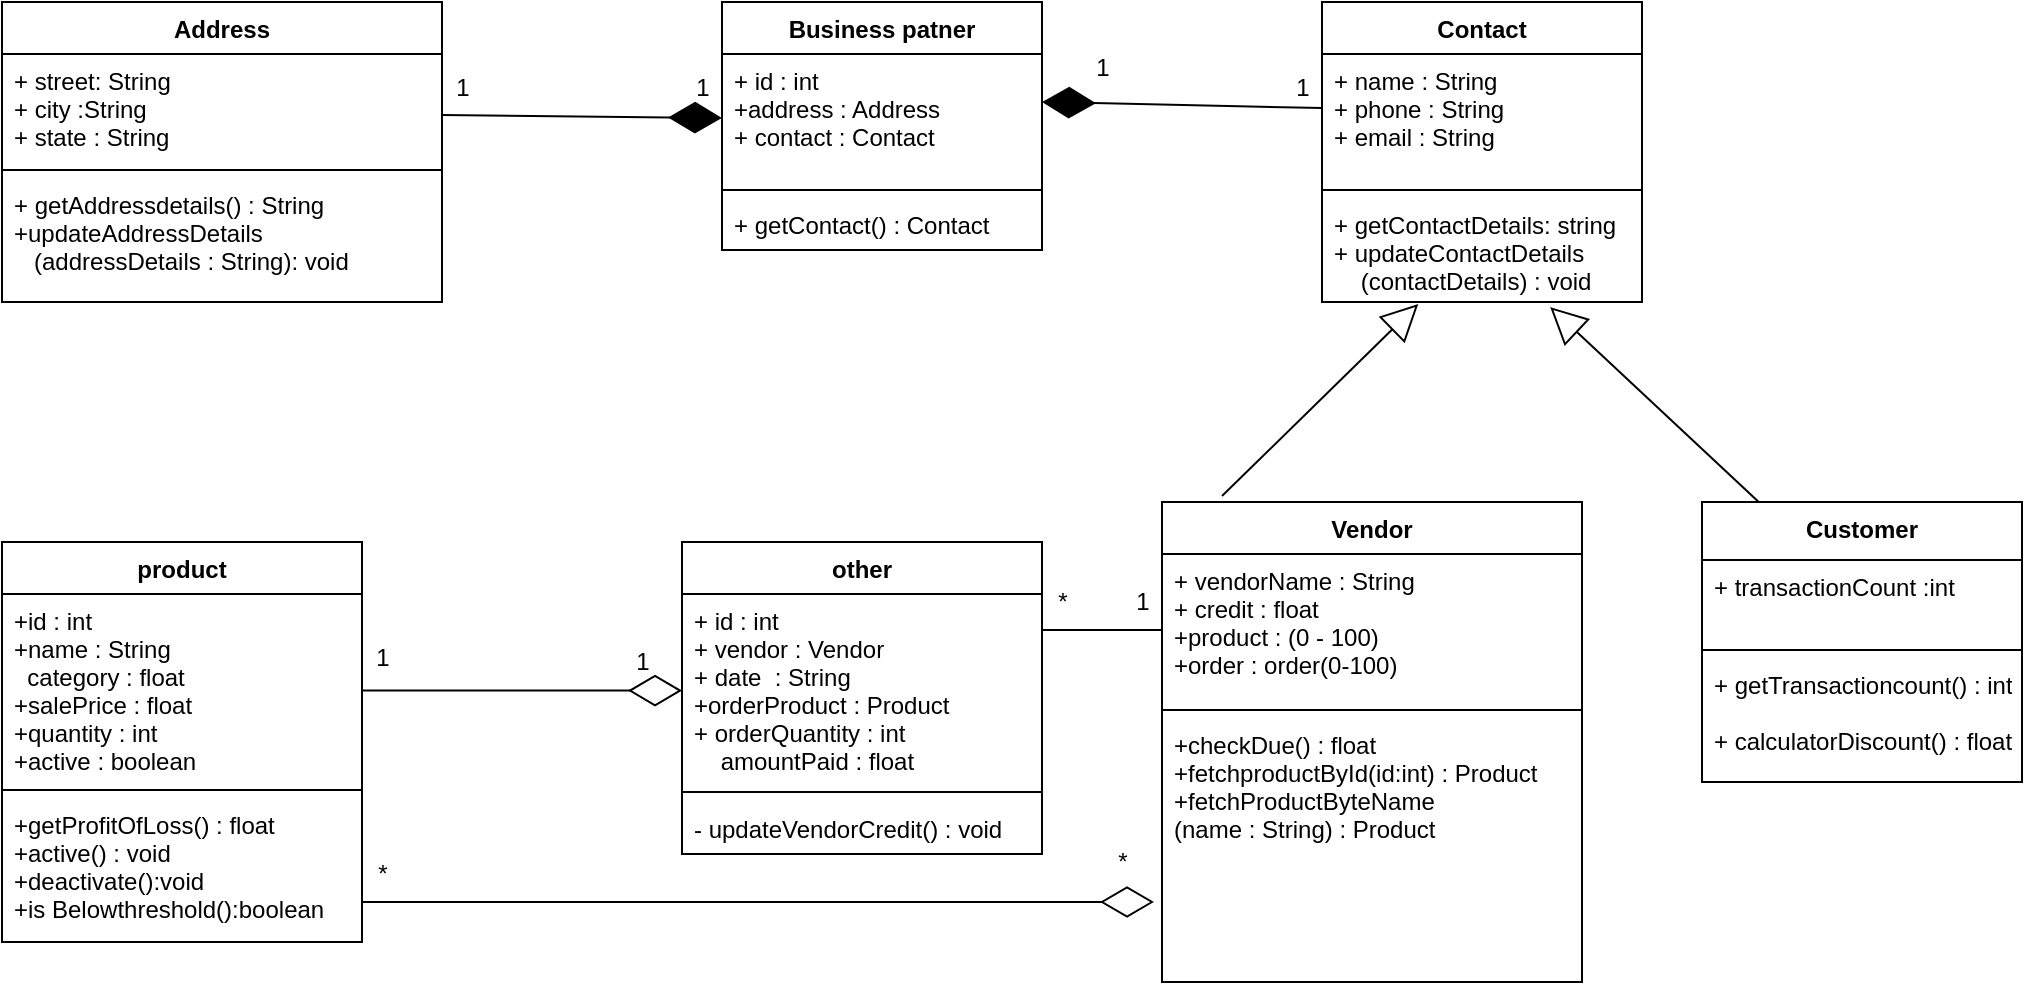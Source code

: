 <mxfile version="15.1.1" type="device"><diagram id="FkSMzXKv-fILF_qxMtPv" name="Page-1"><mxGraphModel dx="1117" dy="623" grid="1" gridSize="10" guides="1" tooltips="1" connect="1" arrows="1" fold="1" page="1" pageScale="1" pageWidth="1100" pageHeight="850" math="0" shadow="0"><root><mxCell id="0"/><mxCell id="1" parent="0"/><mxCell id="py43HkrO0R9AGs_lVox0-1" value="Address" style="swimlane;fontStyle=1;align=center;verticalAlign=top;childLayout=stackLayout;horizontal=1;startSize=26;horizontalStack=0;resizeParent=1;resizeParentMax=0;resizeLast=0;collapsible=1;marginBottom=0;" vertex="1" parent="1"><mxGeometry x="30" y="40" width="220" height="150" as="geometry"><mxRectangle x="30" y="40" width="80" height="26" as="alternateBounds"/></mxGeometry></mxCell><mxCell id="py43HkrO0R9AGs_lVox0-2" value="+ street: String&#10;+ city :String&#10;+ state : String" style="text;strokeColor=none;fillColor=none;align=left;verticalAlign=top;spacingLeft=4;spacingRight=4;overflow=hidden;rotatable=0;points=[[0,0.5],[1,0.5]];portConstraint=eastwest;" vertex="1" parent="py43HkrO0R9AGs_lVox0-1"><mxGeometry y="26" width="220" height="54" as="geometry"/></mxCell><mxCell id="py43HkrO0R9AGs_lVox0-3" value="" style="line;strokeWidth=1;fillColor=none;align=left;verticalAlign=middle;spacingTop=-1;spacingLeft=3;spacingRight=3;rotatable=0;labelPosition=right;points=[];portConstraint=eastwest;" vertex="1" parent="py43HkrO0R9AGs_lVox0-1"><mxGeometry y="80" width="220" height="8" as="geometry"/></mxCell><mxCell id="py43HkrO0R9AGs_lVox0-4" value="+ getAddressdetails() : String&#10;+updateAddressDetails&#10;   (addressDetails : String): void&#10;" style="text;strokeColor=none;fillColor=none;align=left;verticalAlign=top;spacingLeft=4;spacingRight=4;overflow=hidden;rotatable=0;points=[[0,0.5],[1,0.5]];portConstraint=eastwest;" vertex="1" parent="py43HkrO0R9AGs_lVox0-1"><mxGeometry y="88" width="220" height="62" as="geometry"/></mxCell><mxCell id="py43HkrO0R9AGs_lVox0-7" value="Business patner" style="swimlane;fontStyle=1;align=center;verticalAlign=top;childLayout=stackLayout;horizontal=1;startSize=26;horizontalStack=0;resizeParent=1;resizeParentMax=0;resizeLast=0;collapsible=1;marginBottom=0;" vertex="1" parent="1"><mxGeometry x="390" y="40" width="160" height="124" as="geometry"/></mxCell><mxCell id="py43HkrO0R9AGs_lVox0-8" value="+ id : int&#10;+address : Address&#10;+ contact : Contact" style="text;strokeColor=none;fillColor=none;align=left;verticalAlign=top;spacingLeft=4;spacingRight=4;overflow=hidden;rotatable=0;points=[[0,0.5],[1,0.5]];portConstraint=eastwest;" vertex="1" parent="py43HkrO0R9AGs_lVox0-7"><mxGeometry y="26" width="160" height="64" as="geometry"/></mxCell><mxCell id="py43HkrO0R9AGs_lVox0-9" value="" style="line;strokeWidth=1;fillColor=none;align=left;verticalAlign=middle;spacingTop=-1;spacingLeft=3;spacingRight=3;rotatable=0;labelPosition=right;points=[];portConstraint=eastwest;" vertex="1" parent="py43HkrO0R9AGs_lVox0-7"><mxGeometry y="90" width="160" height="8" as="geometry"/></mxCell><mxCell id="py43HkrO0R9AGs_lVox0-10" value="+ getContact() : Contact" style="text;strokeColor=none;fillColor=none;align=left;verticalAlign=top;spacingLeft=4;spacingRight=4;overflow=hidden;rotatable=0;points=[[0,0.5],[1,0.5]];portConstraint=eastwest;" vertex="1" parent="py43HkrO0R9AGs_lVox0-7"><mxGeometry y="98" width="160" height="26" as="geometry"/></mxCell><mxCell id="py43HkrO0R9AGs_lVox0-6" value="" style="endArrow=diamondThin;endFill=1;endSize=24;html=1;entryX=0;entryY=0.5;entryDx=0;entryDy=0;" edge="1" parent="1" target="py43HkrO0R9AGs_lVox0-8"><mxGeometry width="160" relative="1" as="geometry"><mxPoint x="250" y="96.5" as="sourcePoint"/><mxPoint x="320" y="96.5" as="targetPoint"/></mxGeometry></mxCell><mxCell id="py43HkrO0R9AGs_lVox0-11" value="1" style="text;html=1;resizable=0;autosize=1;align=center;verticalAlign=middle;points=[];fillColor=none;strokeColor=none;rounded=0;" vertex="1" parent="1"><mxGeometry x="250" y="73" width="20" height="20" as="geometry"/></mxCell><mxCell id="py43HkrO0R9AGs_lVox0-12" value="1" style="text;html=1;resizable=0;autosize=1;align=center;verticalAlign=middle;points=[];fillColor=none;strokeColor=none;rounded=0;" vertex="1" parent="1"><mxGeometry x="370" y="73" width="20" height="20" as="geometry"/></mxCell><mxCell id="py43HkrO0R9AGs_lVox0-13" value="Contact" style="swimlane;fontStyle=1;align=center;verticalAlign=top;childLayout=stackLayout;horizontal=1;startSize=26;horizontalStack=0;resizeParent=1;resizeParentMax=0;resizeLast=0;collapsible=1;marginBottom=0;" vertex="1" parent="1"><mxGeometry x="690" y="40" width="160" height="150" as="geometry"/></mxCell><mxCell id="py43HkrO0R9AGs_lVox0-14" value="+ name : String&#10;+ phone : String&#10;+ email : String" style="text;strokeColor=none;fillColor=none;align=left;verticalAlign=top;spacingLeft=4;spacingRight=4;overflow=hidden;rotatable=0;points=[[0,0.5],[1,0.5]];portConstraint=eastwest;" vertex="1" parent="py43HkrO0R9AGs_lVox0-13"><mxGeometry y="26" width="160" height="64" as="geometry"/></mxCell><mxCell id="py43HkrO0R9AGs_lVox0-15" value="" style="line;strokeWidth=1;fillColor=none;align=left;verticalAlign=middle;spacingTop=-1;spacingLeft=3;spacingRight=3;rotatable=0;labelPosition=right;points=[];portConstraint=eastwest;" vertex="1" parent="py43HkrO0R9AGs_lVox0-13"><mxGeometry y="90" width="160" height="8" as="geometry"/></mxCell><mxCell id="py43HkrO0R9AGs_lVox0-16" value="+ getContactDetails: string&#10;+ updateContactDetails&#10;    (contactDetails) : void" style="text;strokeColor=none;fillColor=none;align=left;verticalAlign=top;spacingLeft=4;spacingRight=4;overflow=hidden;rotatable=0;points=[[0,0.5],[1,0.5]];portConstraint=eastwest;" vertex="1" parent="py43HkrO0R9AGs_lVox0-13"><mxGeometry y="98" width="160" height="52" as="geometry"/></mxCell><mxCell id="py43HkrO0R9AGs_lVox0-17" value="Vendor" style="swimlane;fontStyle=1;align=center;verticalAlign=top;childLayout=stackLayout;horizontal=1;startSize=26;horizontalStack=0;resizeParent=1;resizeParentMax=0;resizeLast=0;collapsible=1;marginBottom=0;" vertex="1" parent="1"><mxGeometry x="610" y="290" width="210" height="240" as="geometry"/></mxCell><mxCell id="py43HkrO0R9AGs_lVox0-18" value="+ vendorName : String&#10;+ credit : float&#10;+product : (0 - 100)&#10;+order : order(0-100)" style="text;strokeColor=none;fillColor=none;align=left;verticalAlign=top;spacingLeft=4;spacingRight=4;overflow=hidden;rotatable=0;points=[[0,0.5],[1,0.5]];portConstraint=eastwest;" vertex="1" parent="py43HkrO0R9AGs_lVox0-17"><mxGeometry y="26" width="210" height="74" as="geometry"/></mxCell><mxCell id="py43HkrO0R9AGs_lVox0-19" value="" style="line;strokeWidth=1;fillColor=none;align=left;verticalAlign=middle;spacingTop=-1;spacingLeft=3;spacingRight=3;rotatable=0;labelPosition=right;points=[];portConstraint=eastwest;" vertex="1" parent="py43HkrO0R9AGs_lVox0-17"><mxGeometry y="100" width="210" height="8" as="geometry"/></mxCell><mxCell id="py43HkrO0R9AGs_lVox0-20" value="+checkDue() : float&#10;+fetchproductById(id:int) : Product&#10;+fetchProductByteName&#10;(name : String) : Product" style="text;strokeColor=none;fillColor=none;align=left;verticalAlign=top;spacingLeft=4;spacingRight=4;overflow=hidden;rotatable=0;points=[[0,0.5],[1,0.5]];portConstraint=eastwest;" vertex="1" parent="py43HkrO0R9AGs_lVox0-17"><mxGeometry y="108" width="210" height="132" as="geometry"/></mxCell><mxCell id="py43HkrO0R9AGs_lVox0-21" value="Customer" style="swimlane;fontStyle=1;align=center;verticalAlign=top;childLayout=stackLayout;horizontal=1;startSize=29;horizontalStack=0;resizeParent=1;resizeParentMax=0;resizeLast=0;collapsible=1;marginBottom=0;" vertex="1" parent="1"><mxGeometry x="880" y="290" width="160" height="140" as="geometry"/></mxCell><mxCell id="py43HkrO0R9AGs_lVox0-22" value="+ transactionCount :int" style="text;strokeColor=none;fillColor=none;align=left;verticalAlign=top;spacingLeft=4;spacingRight=4;overflow=hidden;rotatable=0;points=[[0,0.5],[1,0.5]];portConstraint=eastwest;" vertex="1" parent="py43HkrO0R9AGs_lVox0-21"><mxGeometry y="29" width="160" height="41" as="geometry"/></mxCell><mxCell id="py43HkrO0R9AGs_lVox0-23" value="" style="line;strokeWidth=1;fillColor=none;align=left;verticalAlign=middle;spacingTop=-1;spacingLeft=3;spacingRight=3;rotatable=0;labelPosition=right;points=[];portConstraint=eastwest;" vertex="1" parent="py43HkrO0R9AGs_lVox0-21"><mxGeometry y="70" width="160" height="8" as="geometry"/></mxCell><mxCell id="py43HkrO0R9AGs_lVox0-24" value="+ getTransactioncount() : int&#10;&#10;+ calculatorDiscount() : float" style="text;strokeColor=none;fillColor=none;align=left;verticalAlign=top;spacingLeft=4;spacingRight=4;overflow=hidden;rotatable=0;points=[[0,0.5],[1,0.5]];portConstraint=eastwest;" vertex="1" parent="py43HkrO0R9AGs_lVox0-21"><mxGeometry y="78" width="160" height="62" as="geometry"/></mxCell><mxCell id="py43HkrO0R9AGs_lVox0-26" value="" style="endArrow=diamondThin;endFill=1;endSize=24;html=1;" edge="1" parent="1"><mxGeometry width="160" relative="1" as="geometry"><mxPoint x="690" y="93" as="sourcePoint"/><mxPoint x="550" y="90" as="targetPoint"/></mxGeometry></mxCell><mxCell id="py43HkrO0R9AGs_lVox0-44" value="" style="endArrow=block;endSize=16;endFill=0;html=1;entryX=0.301;entryY=1.019;entryDx=0;entryDy=0;entryPerimeter=0;" edge="1" parent="1" target="py43HkrO0R9AGs_lVox0-16"><mxGeometry x="-0.265" y="7" width="160" relative="1" as="geometry"><mxPoint x="640" y="287" as="sourcePoint"/><mxPoint x="830" y="250" as="targetPoint"/><Array as="points"/><mxPoint as="offset"/></mxGeometry></mxCell><mxCell id="py43HkrO0R9AGs_lVox0-47" value="" style="endArrow=block;endSize=16;endFill=0;html=1;entryX=0.713;entryY=1.049;entryDx=0;entryDy=0;entryPerimeter=0;exitX=0.179;exitY=0.002;exitDx=0;exitDy=0;exitPerimeter=0;" edge="1" parent="1" source="py43HkrO0R9AGs_lVox0-21" target="py43HkrO0R9AGs_lVox0-16"><mxGeometry x="-0.265" y="7" width="160" relative="1" as="geometry"><mxPoint x="950" y="290" as="sourcePoint"/><mxPoint x="888.08" y="222.7" as="targetPoint"/><Array as="points"/><mxPoint as="offset"/></mxGeometry></mxCell><mxCell id="py43HkrO0R9AGs_lVox0-51" value="1" style="text;html=1;resizable=0;autosize=1;align=center;verticalAlign=middle;points=[];fillColor=none;strokeColor=none;rounded=0;" vertex="1" parent="1"><mxGeometry x="340" y="360" width="20" height="20" as="geometry"/></mxCell><mxCell id="py43HkrO0R9AGs_lVox0-53" value="1" style="text;html=1;resizable=0;autosize=1;align=center;verticalAlign=middle;points=[];fillColor=none;strokeColor=none;rounded=0;" vertex="1" parent="1"><mxGeometry x="670" y="73" width="20" height="20" as="geometry"/></mxCell><mxCell id="py43HkrO0R9AGs_lVox0-54" value="1" style="text;html=1;resizable=0;autosize=1;align=center;verticalAlign=middle;points=[];fillColor=none;strokeColor=none;rounded=0;" vertex="1" parent="1"><mxGeometry x="570" y="63" width="20" height="20" as="geometry"/></mxCell><mxCell id="py43HkrO0R9AGs_lVox0-55" value="other" style="swimlane;fontStyle=1;align=center;verticalAlign=top;childLayout=stackLayout;horizontal=1;startSize=26;horizontalStack=0;resizeParent=1;resizeParentMax=0;resizeLast=0;collapsible=1;marginBottom=0;" vertex="1" parent="1"><mxGeometry x="370" y="310" width="180" height="156" as="geometry"/></mxCell><mxCell id="py43HkrO0R9AGs_lVox0-56" value="+ id : int&#10;+ vendor : Vendor&#10;+ date  : String&#10;+orderProduct : Product&#10;+ orderQuantity : int&#10;    amountPaid : float" style="text;strokeColor=none;fillColor=none;align=left;verticalAlign=top;spacingLeft=4;spacingRight=4;overflow=hidden;rotatable=0;points=[[0,0.5],[1,0.5]];portConstraint=eastwest;" vertex="1" parent="py43HkrO0R9AGs_lVox0-55"><mxGeometry y="26" width="180" height="94" as="geometry"/></mxCell><mxCell id="py43HkrO0R9AGs_lVox0-57" value="" style="line;strokeWidth=1;fillColor=none;align=left;verticalAlign=middle;spacingTop=-1;spacingLeft=3;spacingRight=3;rotatable=0;labelPosition=right;points=[];portConstraint=eastwest;" vertex="1" parent="py43HkrO0R9AGs_lVox0-55"><mxGeometry y="120" width="180" height="10" as="geometry"/></mxCell><mxCell id="py43HkrO0R9AGs_lVox0-58" value="- updateVendorCredit() : void" style="text;strokeColor=none;fillColor=none;align=left;verticalAlign=top;spacingLeft=4;spacingRight=4;overflow=hidden;rotatable=0;points=[[0,0.5],[1,0.5]];portConstraint=eastwest;" vertex="1" parent="py43HkrO0R9AGs_lVox0-55"><mxGeometry y="130" width="180" height="26" as="geometry"/></mxCell><mxCell id="py43HkrO0R9AGs_lVox0-59" value="product" style="swimlane;fontStyle=1;align=center;verticalAlign=top;childLayout=stackLayout;horizontal=1;startSize=26;horizontalStack=0;resizeParent=1;resizeParentMax=0;resizeLast=0;collapsible=1;marginBottom=0;" vertex="1" parent="1"><mxGeometry x="30" y="310" width="180" height="200" as="geometry"/></mxCell><mxCell id="py43HkrO0R9AGs_lVox0-60" value="+id : int&#10;+name : String&#10;  category : float&#10;+salePrice : float&#10;+quantity : int&#10;+active : boolean&#10;" style="text;strokeColor=none;fillColor=none;align=left;verticalAlign=top;spacingLeft=4;spacingRight=4;overflow=hidden;rotatable=0;points=[[0,0.5],[1,0.5]];portConstraint=eastwest;" vertex="1" parent="py43HkrO0R9AGs_lVox0-59"><mxGeometry y="26" width="180" height="94" as="geometry"/></mxCell><mxCell id="py43HkrO0R9AGs_lVox0-61" value="" style="line;strokeWidth=1;fillColor=none;align=left;verticalAlign=middle;spacingTop=-1;spacingLeft=3;spacingRight=3;rotatable=0;labelPosition=right;points=[];portConstraint=eastwest;" vertex="1" parent="py43HkrO0R9AGs_lVox0-59"><mxGeometry y="120" width="180" height="8" as="geometry"/></mxCell><mxCell id="py43HkrO0R9AGs_lVox0-62" value="+getProfitOfLoss() : float&#10;+active() : void&#10;+deactivate():void&#10;+is Belowthreshold():boolean" style="text;strokeColor=none;fillColor=none;align=left;verticalAlign=top;spacingLeft=4;spacingRight=4;overflow=hidden;rotatable=0;points=[[0,0.5],[1,0.5]];portConstraint=eastwest;" vertex="1" parent="py43HkrO0R9AGs_lVox0-59"><mxGeometry y="128" width="180" height="72" as="geometry"/></mxCell><mxCell id="py43HkrO0R9AGs_lVox0-64" value="" style="endArrow=diamondThin;endFill=0;endSize=24;html=1;" edge="1" parent="1"><mxGeometry width="160" relative="1" as="geometry"><mxPoint x="210" y="384.29" as="sourcePoint"/><mxPoint x="370" y="384.29" as="targetPoint"/></mxGeometry></mxCell><mxCell id="py43HkrO0R9AGs_lVox0-67" value="" style="endArrow=diamondThin;endFill=0;endSize=24;html=1;" edge="1" parent="1"><mxGeometry width="160" relative="1" as="geometry"><mxPoint x="210" y="490.0" as="sourcePoint"/><mxPoint x="606" y="490" as="targetPoint"/></mxGeometry></mxCell><mxCell id="py43HkrO0R9AGs_lVox0-76" value="" style="line;strokeWidth=1;fillColor=none;align=left;verticalAlign=middle;spacingTop=-1;spacingLeft=3;spacingRight=3;rotatable=0;labelPosition=right;points=[];portConstraint=eastwest;" vertex="1" parent="1"><mxGeometry x="550" y="350" width="60" height="8" as="geometry"/></mxCell><mxCell id="py43HkrO0R9AGs_lVox0-77" value="1" style="text;html=1;resizable=0;autosize=1;align=center;verticalAlign=middle;points=[];fillColor=none;strokeColor=none;rounded=0;" vertex="1" parent="1"><mxGeometry x="210" y="358" width="20" height="20" as="geometry"/></mxCell><mxCell id="py43HkrO0R9AGs_lVox0-78" value="1" style="text;html=1;resizable=0;autosize=1;align=center;verticalAlign=middle;points=[];fillColor=none;strokeColor=none;rounded=0;" vertex="1" parent="1"><mxGeometry x="590" y="330" width="20" height="20" as="geometry"/></mxCell><mxCell id="py43HkrO0R9AGs_lVox0-79" value="*" style="text;html=1;resizable=0;autosize=1;align=center;verticalAlign=middle;points=[];fillColor=none;strokeColor=none;rounded=0;" vertex="1" parent="1"><mxGeometry x="210" y="466" width="20" height="20" as="geometry"/></mxCell><mxCell id="py43HkrO0R9AGs_lVox0-81" value="*" style="text;html=1;resizable=0;autosize=1;align=center;verticalAlign=middle;points=[];fillColor=none;strokeColor=none;rounded=0;" vertex="1" parent="1"><mxGeometry x="580" y="460" width="20" height="20" as="geometry"/></mxCell><mxCell id="py43HkrO0R9AGs_lVox0-82" value="*" style="text;html=1;resizable=0;autosize=1;align=center;verticalAlign=middle;points=[];fillColor=none;strokeColor=none;rounded=0;" vertex="1" parent="1"><mxGeometry x="550" y="330" width="20" height="20" as="geometry"/></mxCell></root></mxGraphModel></diagram></mxfile>